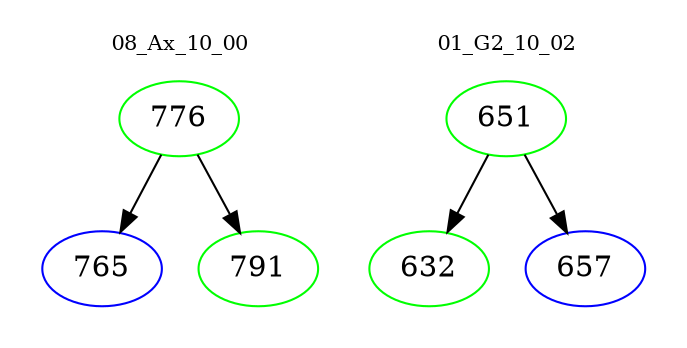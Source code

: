 digraph{
subgraph cluster_0 {
color = white
label = "08_Ax_10_00";
fontsize=10;
T0_776 [label="776", color="green"]
T0_776 -> T0_765 [color="black"]
T0_765 [label="765", color="blue"]
T0_776 -> T0_791 [color="black"]
T0_791 [label="791", color="green"]
}
subgraph cluster_1 {
color = white
label = "01_G2_10_02";
fontsize=10;
T1_651 [label="651", color="green"]
T1_651 -> T1_632 [color="black"]
T1_632 [label="632", color="green"]
T1_651 -> T1_657 [color="black"]
T1_657 [label="657", color="blue"]
}
}
